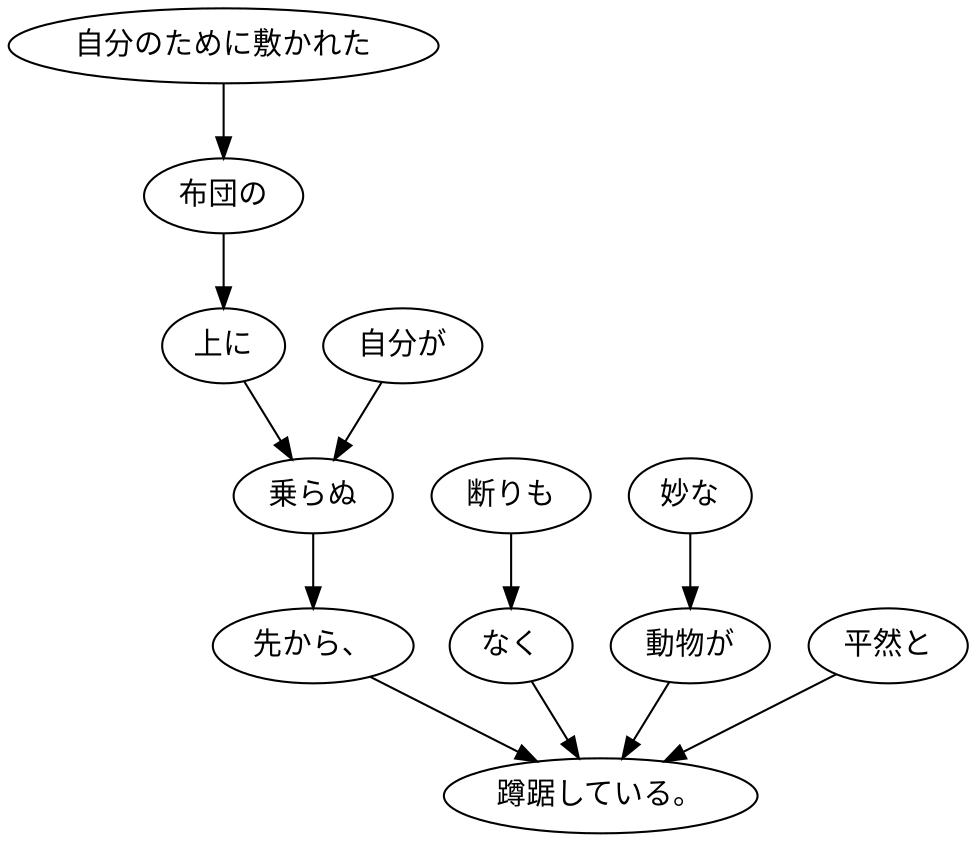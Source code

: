digraph graph2283 {
	node0 [label="自分のために敷かれた"];
	node1 [label="布団の"];
	node2 [label="上に"];
	node3 [label="自分が"];
	node4 [label="乗らぬ"];
	node5 [label="先から、"];
	node6 [label="断りも"];
	node7 [label="なく"];
	node8 [label="妙な"];
	node9 [label="動物が"];
	node10 [label="平然と"];
	node11 [label="蹲踞している。"];
	node0 -> node1;
	node1 -> node2;
	node2 -> node4;
	node3 -> node4;
	node4 -> node5;
	node5 -> node11;
	node6 -> node7;
	node7 -> node11;
	node8 -> node9;
	node9 -> node11;
	node10 -> node11;
}
